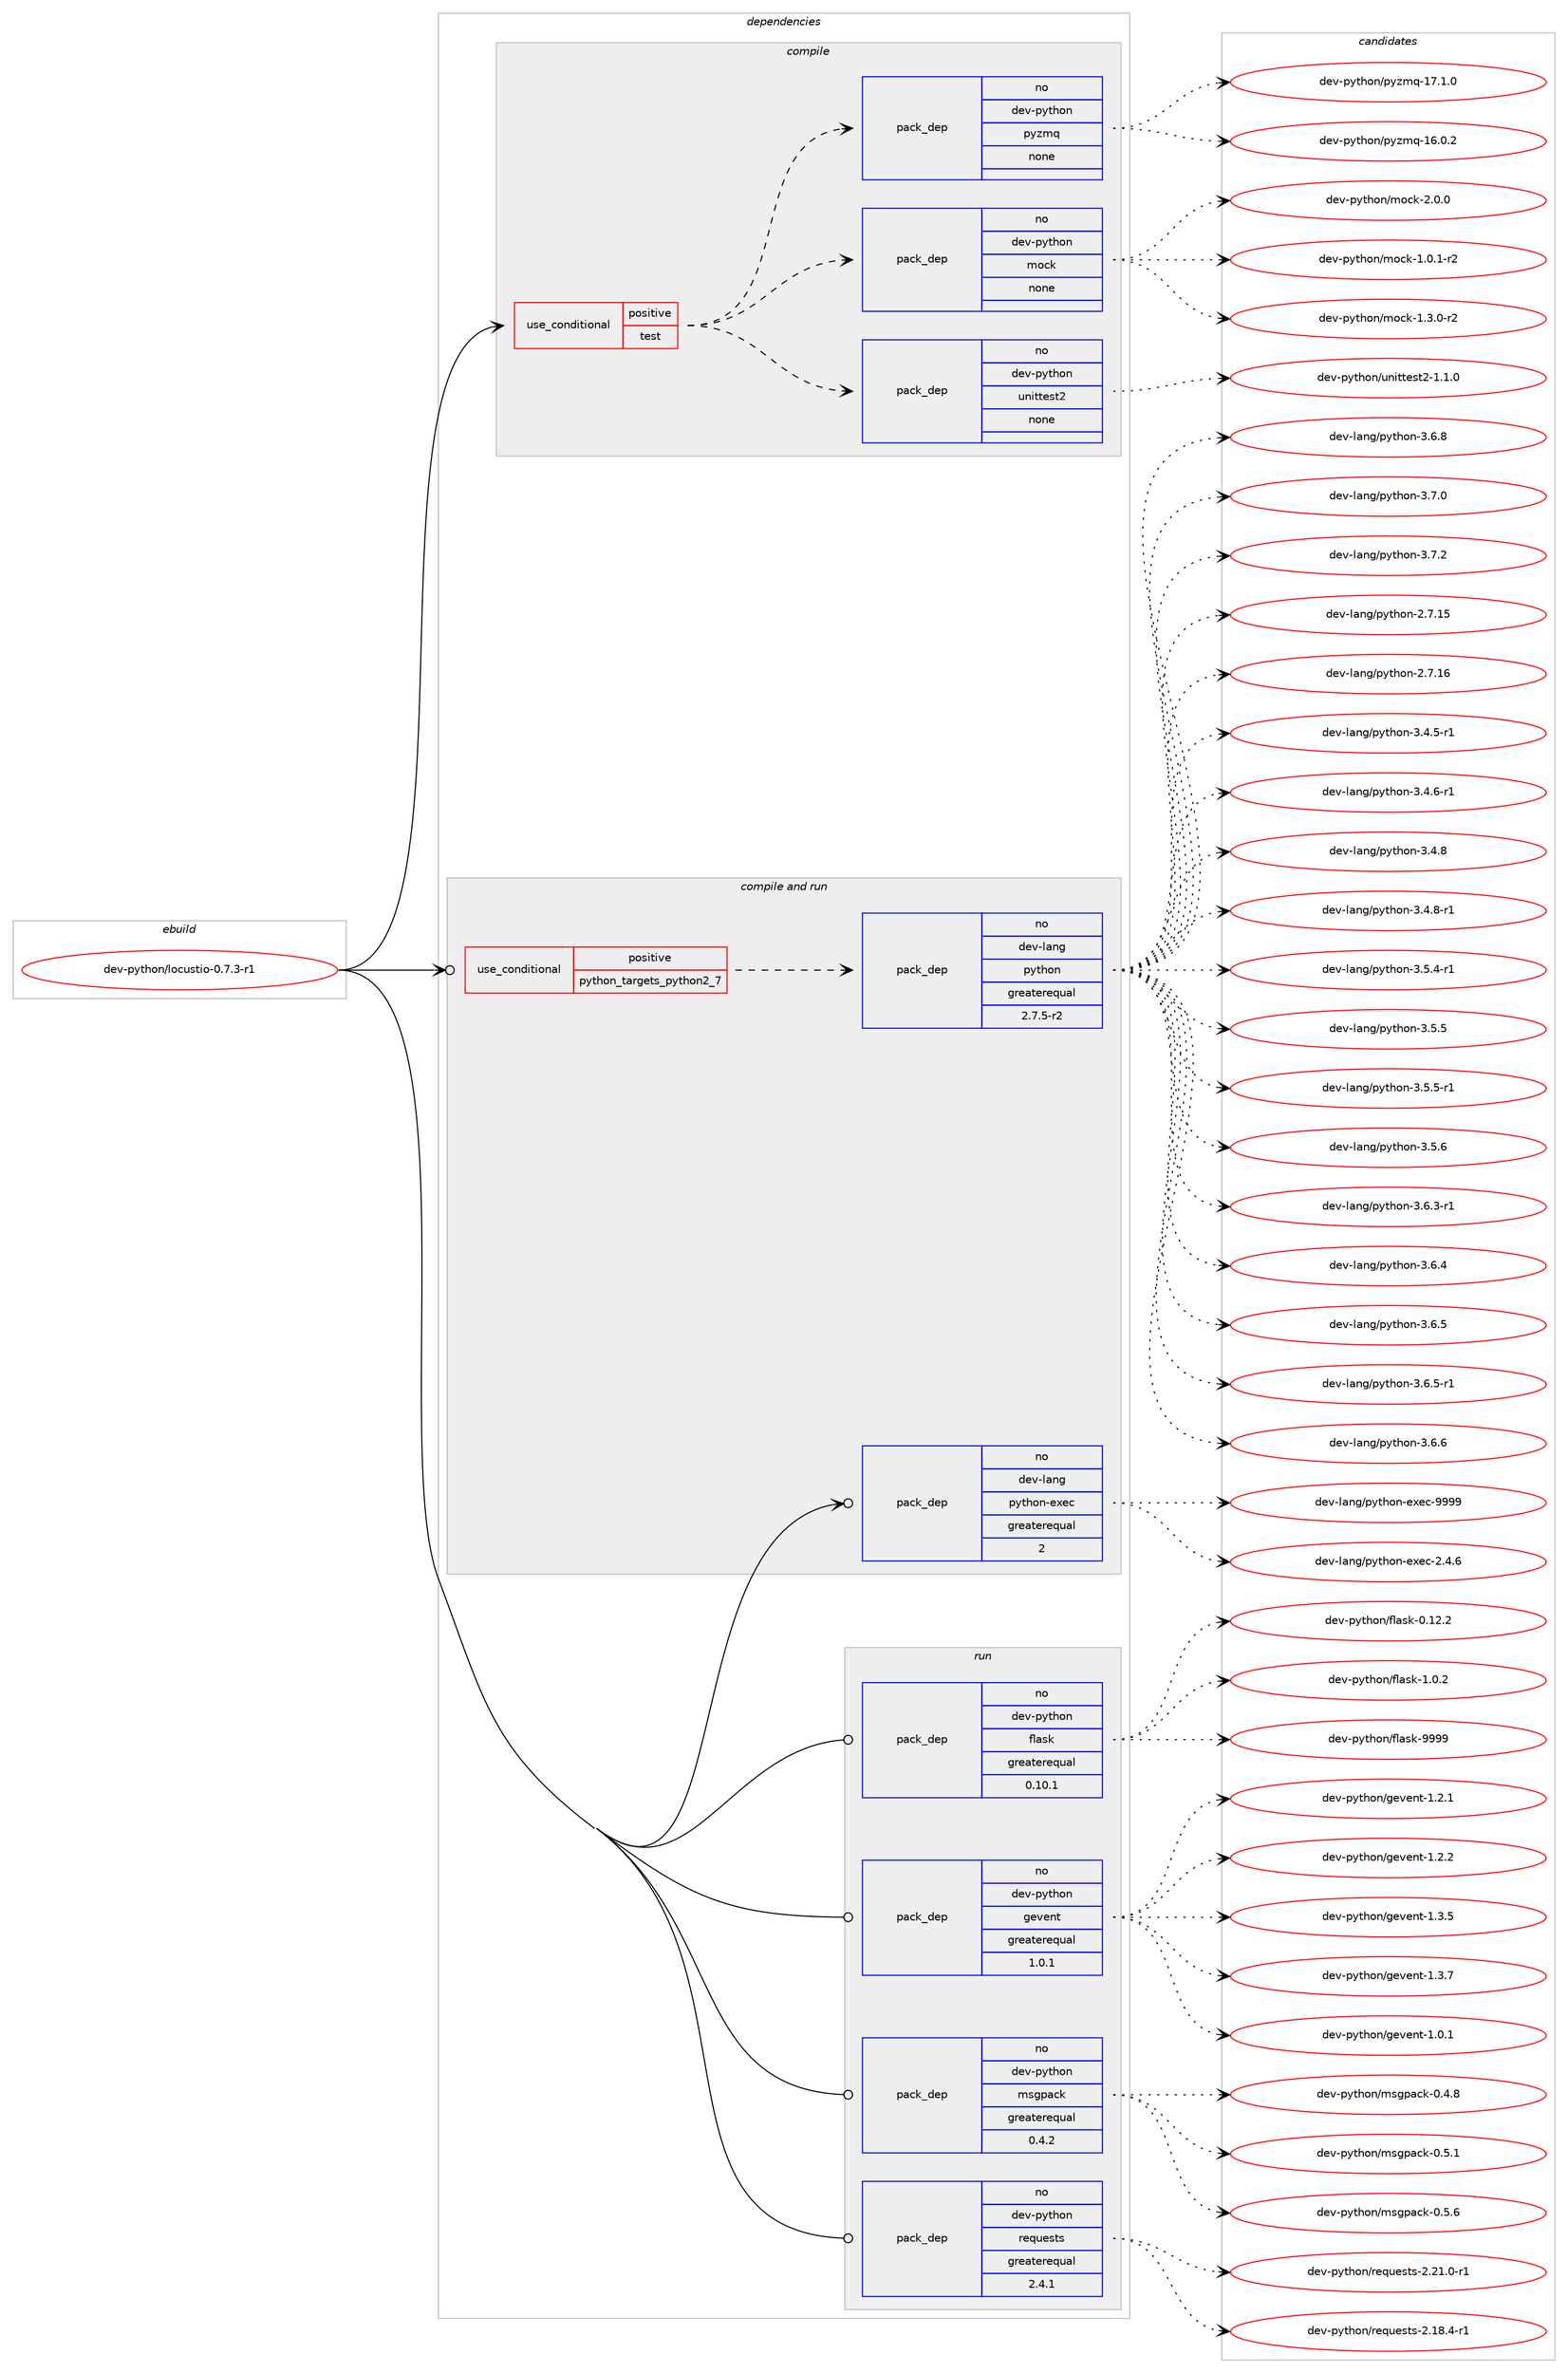 digraph prolog {

# *************
# Graph options
# *************

newrank=true;
concentrate=true;
compound=true;
graph [rankdir=LR,fontname=Helvetica,fontsize=10,ranksep=1.5];#, ranksep=2.5, nodesep=0.2];
edge  [arrowhead=vee];
node  [fontname=Helvetica,fontsize=10];

# **********
# The ebuild
# **********

subgraph cluster_leftcol {
color=gray;
rank=same;
label=<<i>ebuild</i>>;
id [label="dev-python/locustio-0.7.3-r1", color=red, width=4, href="../dev-python/locustio-0.7.3-r1.svg"];
}

# ****************
# The dependencies
# ****************

subgraph cluster_midcol {
color=gray;
label=<<i>dependencies</i>>;
subgraph cluster_compile {
fillcolor="#eeeeee";
style=filled;
label=<<i>compile</i>>;
subgraph cond377063 {
dependency1417629 [label=<<TABLE BORDER="0" CELLBORDER="1" CELLSPACING="0" CELLPADDING="4"><TR><TD ROWSPAN="3" CELLPADDING="10">use_conditional</TD></TR><TR><TD>positive</TD></TR><TR><TD>test</TD></TR></TABLE>>, shape=none, color=red];
subgraph pack1017293 {
dependency1417630 [label=<<TABLE BORDER="0" CELLBORDER="1" CELLSPACING="0" CELLPADDING="4" WIDTH="220"><TR><TD ROWSPAN="6" CELLPADDING="30">pack_dep</TD></TR><TR><TD WIDTH="110">no</TD></TR><TR><TD>dev-python</TD></TR><TR><TD>unittest2</TD></TR><TR><TD>none</TD></TR><TR><TD></TD></TR></TABLE>>, shape=none, color=blue];
}
dependency1417629:e -> dependency1417630:w [weight=20,style="dashed",arrowhead="vee"];
subgraph pack1017294 {
dependency1417631 [label=<<TABLE BORDER="0" CELLBORDER="1" CELLSPACING="0" CELLPADDING="4" WIDTH="220"><TR><TD ROWSPAN="6" CELLPADDING="30">pack_dep</TD></TR><TR><TD WIDTH="110">no</TD></TR><TR><TD>dev-python</TD></TR><TR><TD>mock</TD></TR><TR><TD>none</TD></TR><TR><TD></TD></TR></TABLE>>, shape=none, color=blue];
}
dependency1417629:e -> dependency1417631:w [weight=20,style="dashed",arrowhead="vee"];
subgraph pack1017295 {
dependency1417632 [label=<<TABLE BORDER="0" CELLBORDER="1" CELLSPACING="0" CELLPADDING="4" WIDTH="220"><TR><TD ROWSPAN="6" CELLPADDING="30">pack_dep</TD></TR><TR><TD WIDTH="110">no</TD></TR><TR><TD>dev-python</TD></TR><TR><TD>pyzmq</TD></TR><TR><TD>none</TD></TR><TR><TD></TD></TR></TABLE>>, shape=none, color=blue];
}
dependency1417629:e -> dependency1417632:w [weight=20,style="dashed",arrowhead="vee"];
}
id:e -> dependency1417629:w [weight=20,style="solid",arrowhead="vee"];
}
subgraph cluster_compileandrun {
fillcolor="#eeeeee";
style=filled;
label=<<i>compile and run</i>>;
subgraph cond377064 {
dependency1417633 [label=<<TABLE BORDER="0" CELLBORDER="1" CELLSPACING="0" CELLPADDING="4"><TR><TD ROWSPAN="3" CELLPADDING="10">use_conditional</TD></TR><TR><TD>positive</TD></TR><TR><TD>python_targets_python2_7</TD></TR></TABLE>>, shape=none, color=red];
subgraph pack1017296 {
dependency1417634 [label=<<TABLE BORDER="0" CELLBORDER="1" CELLSPACING="0" CELLPADDING="4" WIDTH="220"><TR><TD ROWSPAN="6" CELLPADDING="30">pack_dep</TD></TR><TR><TD WIDTH="110">no</TD></TR><TR><TD>dev-lang</TD></TR><TR><TD>python</TD></TR><TR><TD>greaterequal</TD></TR><TR><TD>2.7.5-r2</TD></TR></TABLE>>, shape=none, color=blue];
}
dependency1417633:e -> dependency1417634:w [weight=20,style="dashed",arrowhead="vee"];
}
id:e -> dependency1417633:w [weight=20,style="solid",arrowhead="odotvee"];
subgraph pack1017297 {
dependency1417635 [label=<<TABLE BORDER="0" CELLBORDER="1" CELLSPACING="0" CELLPADDING="4" WIDTH="220"><TR><TD ROWSPAN="6" CELLPADDING="30">pack_dep</TD></TR><TR><TD WIDTH="110">no</TD></TR><TR><TD>dev-lang</TD></TR><TR><TD>python-exec</TD></TR><TR><TD>greaterequal</TD></TR><TR><TD>2</TD></TR></TABLE>>, shape=none, color=blue];
}
id:e -> dependency1417635:w [weight=20,style="solid",arrowhead="odotvee"];
}
subgraph cluster_run {
fillcolor="#eeeeee";
style=filled;
label=<<i>run</i>>;
subgraph pack1017298 {
dependency1417636 [label=<<TABLE BORDER="0" CELLBORDER="1" CELLSPACING="0" CELLPADDING="4" WIDTH="220"><TR><TD ROWSPAN="6" CELLPADDING="30">pack_dep</TD></TR><TR><TD WIDTH="110">no</TD></TR><TR><TD>dev-python</TD></TR><TR><TD>flask</TD></TR><TR><TD>greaterequal</TD></TR><TR><TD>0.10.1</TD></TR></TABLE>>, shape=none, color=blue];
}
id:e -> dependency1417636:w [weight=20,style="solid",arrowhead="odot"];
subgraph pack1017299 {
dependency1417637 [label=<<TABLE BORDER="0" CELLBORDER="1" CELLSPACING="0" CELLPADDING="4" WIDTH="220"><TR><TD ROWSPAN="6" CELLPADDING="30">pack_dep</TD></TR><TR><TD WIDTH="110">no</TD></TR><TR><TD>dev-python</TD></TR><TR><TD>gevent</TD></TR><TR><TD>greaterequal</TD></TR><TR><TD>1.0.1</TD></TR></TABLE>>, shape=none, color=blue];
}
id:e -> dependency1417637:w [weight=20,style="solid",arrowhead="odot"];
subgraph pack1017300 {
dependency1417638 [label=<<TABLE BORDER="0" CELLBORDER="1" CELLSPACING="0" CELLPADDING="4" WIDTH="220"><TR><TD ROWSPAN="6" CELLPADDING="30">pack_dep</TD></TR><TR><TD WIDTH="110">no</TD></TR><TR><TD>dev-python</TD></TR><TR><TD>msgpack</TD></TR><TR><TD>greaterequal</TD></TR><TR><TD>0.4.2</TD></TR></TABLE>>, shape=none, color=blue];
}
id:e -> dependency1417638:w [weight=20,style="solid",arrowhead="odot"];
subgraph pack1017301 {
dependency1417639 [label=<<TABLE BORDER="0" CELLBORDER="1" CELLSPACING="0" CELLPADDING="4" WIDTH="220"><TR><TD ROWSPAN="6" CELLPADDING="30">pack_dep</TD></TR><TR><TD WIDTH="110">no</TD></TR><TR><TD>dev-python</TD></TR><TR><TD>requests</TD></TR><TR><TD>greaterequal</TD></TR><TR><TD>2.4.1</TD></TR></TABLE>>, shape=none, color=blue];
}
id:e -> dependency1417639:w [weight=20,style="solid",arrowhead="odot"];
}
}

# **************
# The candidates
# **************

subgraph cluster_choices {
rank=same;
color=gray;
label=<<i>candidates</i>>;

subgraph choice1017293 {
color=black;
nodesep=1;
choice100101118451121211161041111104711711010511611610111511650454946494648 [label="dev-python/unittest2-1.1.0", color=red, width=4,href="../dev-python/unittest2-1.1.0.svg"];
dependency1417630:e -> choice100101118451121211161041111104711711010511611610111511650454946494648:w [style=dotted,weight="100"];
}
subgraph choice1017294 {
color=black;
nodesep=1;
choice1001011184511212111610411111047109111991074549464846494511450 [label="dev-python/mock-1.0.1-r2", color=red, width=4,href="../dev-python/mock-1.0.1-r2.svg"];
choice1001011184511212111610411111047109111991074549465146484511450 [label="dev-python/mock-1.3.0-r2", color=red, width=4,href="../dev-python/mock-1.3.0-r2.svg"];
choice100101118451121211161041111104710911199107455046484648 [label="dev-python/mock-2.0.0", color=red, width=4,href="../dev-python/mock-2.0.0.svg"];
dependency1417631:e -> choice1001011184511212111610411111047109111991074549464846494511450:w [style=dotted,weight="100"];
dependency1417631:e -> choice1001011184511212111610411111047109111991074549465146484511450:w [style=dotted,weight="100"];
dependency1417631:e -> choice100101118451121211161041111104710911199107455046484648:w [style=dotted,weight="100"];
}
subgraph choice1017295 {
color=black;
nodesep=1;
choice100101118451121211161041111104711212112210911345495446484650 [label="dev-python/pyzmq-16.0.2", color=red, width=4,href="../dev-python/pyzmq-16.0.2.svg"];
choice100101118451121211161041111104711212112210911345495546494648 [label="dev-python/pyzmq-17.1.0", color=red, width=4,href="../dev-python/pyzmq-17.1.0.svg"];
dependency1417632:e -> choice100101118451121211161041111104711212112210911345495446484650:w [style=dotted,weight="100"];
dependency1417632:e -> choice100101118451121211161041111104711212112210911345495546494648:w [style=dotted,weight="100"];
}
subgraph choice1017296 {
color=black;
nodesep=1;
choice10010111845108971101034711212111610411111045504655464953 [label="dev-lang/python-2.7.15", color=red, width=4,href="../dev-lang/python-2.7.15.svg"];
choice10010111845108971101034711212111610411111045504655464954 [label="dev-lang/python-2.7.16", color=red, width=4,href="../dev-lang/python-2.7.16.svg"];
choice1001011184510897110103471121211161041111104551465246534511449 [label="dev-lang/python-3.4.5-r1", color=red, width=4,href="../dev-lang/python-3.4.5-r1.svg"];
choice1001011184510897110103471121211161041111104551465246544511449 [label="dev-lang/python-3.4.6-r1", color=red, width=4,href="../dev-lang/python-3.4.6-r1.svg"];
choice100101118451089711010347112121116104111110455146524656 [label="dev-lang/python-3.4.8", color=red, width=4,href="../dev-lang/python-3.4.8.svg"];
choice1001011184510897110103471121211161041111104551465246564511449 [label="dev-lang/python-3.4.8-r1", color=red, width=4,href="../dev-lang/python-3.4.8-r1.svg"];
choice1001011184510897110103471121211161041111104551465346524511449 [label="dev-lang/python-3.5.4-r1", color=red, width=4,href="../dev-lang/python-3.5.4-r1.svg"];
choice100101118451089711010347112121116104111110455146534653 [label="dev-lang/python-3.5.5", color=red, width=4,href="../dev-lang/python-3.5.5.svg"];
choice1001011184510897110103471121211161041111104551465346534511449 [label="dev-lang/python-3.5.5-r1", color=red, width=4,href="../dev-lang/python-3.5.5-r1.svg"];
choice100101118451089711010347112121116104111110455146534654 [label="dev-lang/python-3.5.6", color=red, width=4,href="../dev-lang/python-3.5.6.svg"];
choice1001011184510897110103471121211161041111104551465446514511449 [label="dev-lang/python-3.6.3-r1", color=red, width=4,href="../dev-lang/python-3.6.3-r1.svg"];
choice100101118451089711010347112121116104111110455146544652 [label="dev-lang/python-3.6.4", color=red, width=4,href="../dev-lang/python-3.6.4.svg"];
choice100101118451089711010347112121116104111110455146544653 [label="dev-lang/python-3.6.5", color=red, width=4,href="../dev-lang/python-3.6.5.svg"];
choice1001011184510897110103471121211161041111104551465446534511449 [label="dev-lang/python-3.6.5-r1", color=red, width=4,href="../dev-lang/python-3.6.5-r1.svg"];
choice100101118451089711010347112121116104111110455146544654 [label="dev-lang/python-3.6.6", color=red, width=4,href="../dev-lang/python-3.6.6.svg"];
choice100101118451089711010347112121116104111110455146544656 [label="dev-lang/python-3.6.8", color=red, width=4,href="../dev-lang/python-3.6.8.svg"];
choice100101118451089711010347112121116104111110455146554648 [label="dev-lang/python-3.7.0", color=red, width=4,href="../dev-lang/python-3.7.0.svg"];
choice100101118451089711010347112121116104111110455146554650 [label="dev-lang/python-3.7.2", color=red, width=4,href="../dev-lang/python-3.7.2.svg"];
dependency1417634:e -> choice10010111845108971101034711212111610411111045504655464953:w [style=dotted,weight="100"];
dependency1417634:e -> choice10010111845108971101034711212111610411111045504655464954:w [style=dotted,weight="100"];
dependency1417634:e -> choice1001011184510897110103471121211161041111104551465246534511449:w [style=dotted,weight="100"];
dependency1417634:e -> choice1001011184510897110103471121211161041111104551465246544511449:w [style=dotted,weight="100"];
dependency1417634:e -> choice100101118451089711010347112121116104111110455146524656:w [style=dotted,weight="100"];
dependency1417634:e -> choice1001011184510897110103471121211161041111104551465246564511449:w [style=dotted,weight="100"];
dependency1417634:e -> choice1001011184510897110103471121211161041111104551465346524511449:w [style=dotted,weight="100"];
dependency1417634:e -> choice100101118451089711010347112121116104111110455146534653:w [style=dotted,weight="100"];
dependency1417634:e -> choice1001011184510897110103471121211161041111104551465346534511449:w [style=dotted,weight="100"];
dependency1417634:e -> choice100101118451089711010347112121116104111110455146534654:w [style=dotted,weight="100"];
dependency1417634:e -> choice1001011184510897110103471121211161041111104551465446514511449:w [style=dotted,weight="100"];
dependency1417634:e -> choice100101118451089711010347112121116104111110455146544652:w [style=dotted,weight="100"];
dependency1417634:e -> choice100101118451089711010347112121116104111110455146544653:w [style=dotted,weight="100"];
dependency1417634:e -> choice1001011184510897110103471121211161041111104551465446534511449:w [style=dotted,weight="100"];
dependency1417634:e -> choice100101118451089711010347112121116104111110455146544654:w [style=dotted,weight="100"];
dependency1417634:e -> choice100101118451089711010347112121116104111110455146544656:w [style=dotted,weight="100"];
dependency1417634:e -> choice100101118451089711010347112121116104111110455146554648:w [style=dotted,weight="100"];
dependency1417634:e -> choice100101118451089711010347112121116104111110455146554650:w [style=dotted,weight="100"];
}
subgraph choice1017297 {
color=black;
nodesep=1;
choice1001011184510897110103471121211161041111104510112010199455046524654 [label="dev-lang/python-exec-2.4.6", color=red, width=4,href="../dev-lang/python-exec-2.4.6.svg"];
choice10010111845108971101034711212111610411111045101120101994557575757 [label="dev-lang/python-exec-9999", color=red, width=4,href="../dev-lang/python-exec-9999.svg"];
dependency1417635:e -> choice1001011184510897110103471121211161041111104510112010199455046524654:w [style=dotted,weight="100"];
dependency1417635:e -> choice10010111845108971101034711212111610411111045101120101994557575757:w [style=dotted,weight="100"];
}
subgraph choice1017298 {
color=black;
nodesep=1;
choice10010111845112121116104111110471021089711510745484649504650 [label="dev-python/flask-0.12.2", color=red, width=4,href="../dev-python/flask-0.12.2.svg"];
choice100101118451121211161041111104710210897115107454946484650 [label="dev-python/flask-1.0.2", color=red, width=4,href="../dev-python/flask-1.0.2.svg"];
choice1001011184511212111610411111047102108971151074557575757 [label="dev-python/flask-9999", color=red, width=4,href="../dev-python/flask-9999.svg"];
dependency1417636:e -> choice10010111845112121116104111110471021089711510745484649504650:w [style=dotted,weight="100"];
dependency1417636:e -> choice100101118451121211161041111104710210897115107454946484650:w [style=dotted,weight="100"];
dependency1417636:e -> choice1001011184511212111610411111047102108971151074557575757:w [style=dotted,weight="100"];
}
subgraph choice1017299 {
color=black;
nodesep=1;
choice1001011184511212111610411111047103101118101110116454946484649 [label="dev-python/gevent-1.0.1", color=red, width=4,href="../dev-python/gevent-1.0.1.svg"];
choice1001011184511212111610411111047103101118101110116454946504649 [label="dev-python/gevent-1.2.1", color=red, width=4,href="../dev-python/gevent-1.2.1.svg"];
choice1001011184511212111610411111047103101118101110116454946504650 [label="dev-python/gevent-1.2.2", color=red, width=4,href="../dev-python/gevent-1.2.2.svg"];
choice1001011184511212111610411111047103101118101110116454946514653 [label="dev-python/gevent-1.3.5", color=red, width=4,href="../dev-python/gevent-1.3.5.svg"];
choice1001011184511212111610411111047103101118101110116454946514655 [label="dev-python/gevent-1.3.7", color=red, width=4,href="../dev-python/gevent-1.3.7.svg"];
dependency1417637:e -> choice1001011184511212111610411111047103101118101110116454946484649:w [style=dotted,weight="100"];
dependency1417637:e -> choice1001011184511212111610411111047103101118101110116454946504649:w [style=dotted,weight="100"];
dependency1417637:e -> choice1001011184511212111610411111047103101118101110116454946504650:w [style=dotted,weight="100"];
dependency1417637:e -> choice1001011184511212111610411111047103101118101110116454946514653:w [style=dotted,weight="100"];
dependency1417637:e -> choice1001011184511212111610411111047103101118101110116454946514655:w [style=dotted,weight="100"];
}
subgraph choice1017300 {
color=black;
nodesep=1;
choice10010111845112121116104111110471091151031129799107454846524656 [label="dev-python/msgpack-0.4.8", color=red, width=4,href="../dev-python/msgpack-0.4.8.svg"];
choice10010111845112121116104111110471091151031129799107454846534649 [label="dev-python/msgpack-0.5.1", color=red, width=4,href="../dev-python/msgpack-0.5.1.svg"];
choice10010111845112121116104111110471091151031129799107454846534654 [label="dev-python/msgpack-0.5.6", color=red, width=4,href="../dev-python/msgpack-0.5.6.svg"];
dependency1417638:e -> choice10010111845112121116104111110471091151031129799107454846524656:w [style=dotted,weight="100"];
dependency1417638:e -> choice10010111845112121116104111110471091151031129799107454846534649:w [style=dotted,weight="100"];
dependency1417638:e -> choice10010111845112121116104111110471091151031129799107454846534654:w [style=dotted,weight="100"];
}
subgraph choice1017301 {
color=black;
nodesep=1;
choice1001011184511212111610411111047114101113117101115116115455046495646524511449 [label="dev-python/requests-2.18.4-r1", color=red, width=4,href="../dev-python/requests-2.18.4-r1.svg"];
choice1001011184511212111610411111047114101113117101115116115455046504946484511449 [label="dev-python/requests-2.21.0-r1", color=red, width=4,href="../dev-python/requests-2.21.0-r1.svg"];
dependency1417639:e -> choice1001011184511212111610411111047114101113117101115116115455046495646524511449:w [style=dotted,weight="100"];
dependency1417639:e -> choice1001011184511212111610411111047114101113117101115116115455046504946484511449:w [style=dotted,weight="100"];
}
}

}
